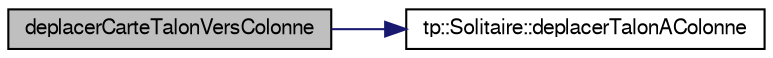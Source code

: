 digraph G
{
  edge [fontname="FreeSans",fontsize="10",labelfontname="FreeSans",labelfontsize="10"];
  node [fontname="FreeSans",fontsize="10",shape=record];
  rankdir="LR";
  Node1 [label="deplacerCarteTalonVersColonne",height=0.2,width=0.4,color="black", fillcolor="grey75", style="filled" fontcolor="black"];
  Node1 -> Node2 [color="midnightblue",fontsize="10",style="solid",fontname="FreeSans"];
  Node2 [label="tp::Solitaire::deplacerTalonAColonne",height=0.2,width=0.4,color="black", fillcolor="white", style="filled",URL="$classtp_1_1_solitaire.html#adcdc5b2ff242cdcacdb4421f9e2c7671",tooltip="DÃ©place la carte du dessus du talon vers la colonne spÃ©cifiÃ©e par &quot;p_colonneDestination&quot;."];
}
